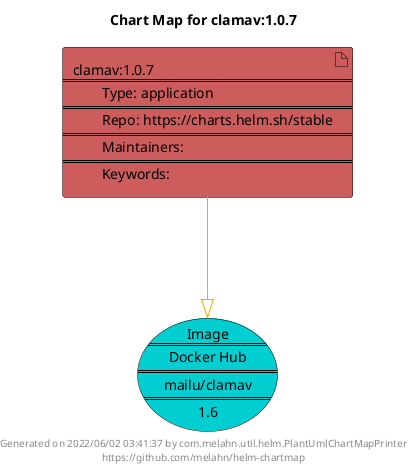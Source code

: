 @startuml
skinparam linetype ortho
skinparam backgroundColor white
skinparam usecaseBorderColor black
skinparam usecaseArrowColor LightSlateGray
skinparam artifactBorderColor black
skinparam artifactArrowColor LightSlateGray

title Chart Map for clamav:1.0.7

'There is one referenced Helm Chart
artifact "clamav:1.0.7\n====\n\tType: application\n====\n\tRepo: https://charts.helm.sh/stable\n====\n\tMaintainers: \n====\n\tKeywords: " as clamav_1_0_7 #IndianRed

'There is one referenced Docker Image
usecase "Image\n====\nDocker Hub\n====\nmailu/clamav\n====\n1.6" as mailu_clamav_1_6 #DarkTurquoise

'Chart Dependencies
clamav_1_0_7--[#orange]-|>mailu_clamav_1_6

center footer Generated on 2022/06/02 03:41:37 by com.melahn.util.helm.PlantUmlChartMapPrinter\nhttps://github.com/melahn/helm-chartmap
@enduml
